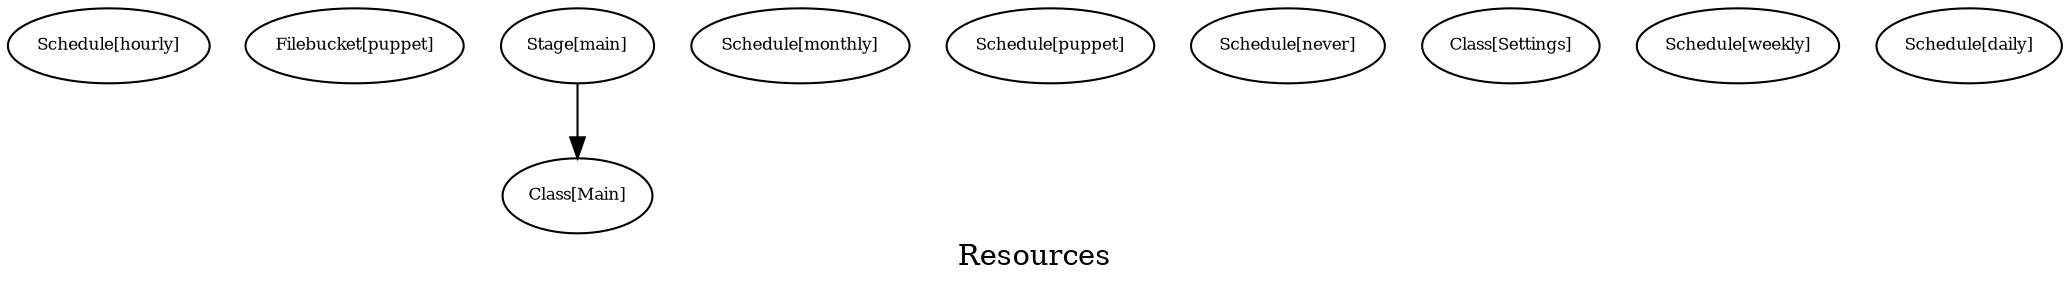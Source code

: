 digraph Resources {
    label = "Resources"
    "Schedule[hourly]" [
        fontsize = 8,
        label = "Schedule[hourly]"
    ]

    "Filebucket[puppet]" [
        fontsize = 8,
        label = "Filebucket[puppet]"
    ]

    "Class[Main]" [
        fontsize = 8,
        label = "Class[Main]"
    ]

    "Schedule[monthly]" [
        fontsize = 8,
        label = "Schedule[monthly]"
    ]

    "Schedule[puppet]" [
        fontsize = 8,
        label = "Schedule[puppet]"
    ]

    "Schedule[never]" [
        fontsize = 8,
        label = "Schedule[never]"
    ]

    "Stage[main]" [
        fontsize = 8,
        label = "Stage[main]"
    ]

    "Class[Settings]" [
        fontsize = 8,
        label = "Class[Settings]"
    ]

    "Schedule[weekly]" [
        fontsize = 8,
        label = "Schedule[weekly]"
    ]

    "Schedule[daily]" [
        fontsize = 8,
        label = "Schedule[daily]"
    ]

    "Stage[main]" -> "Class[Main]" [
        fontsize = 8
    ]

}
